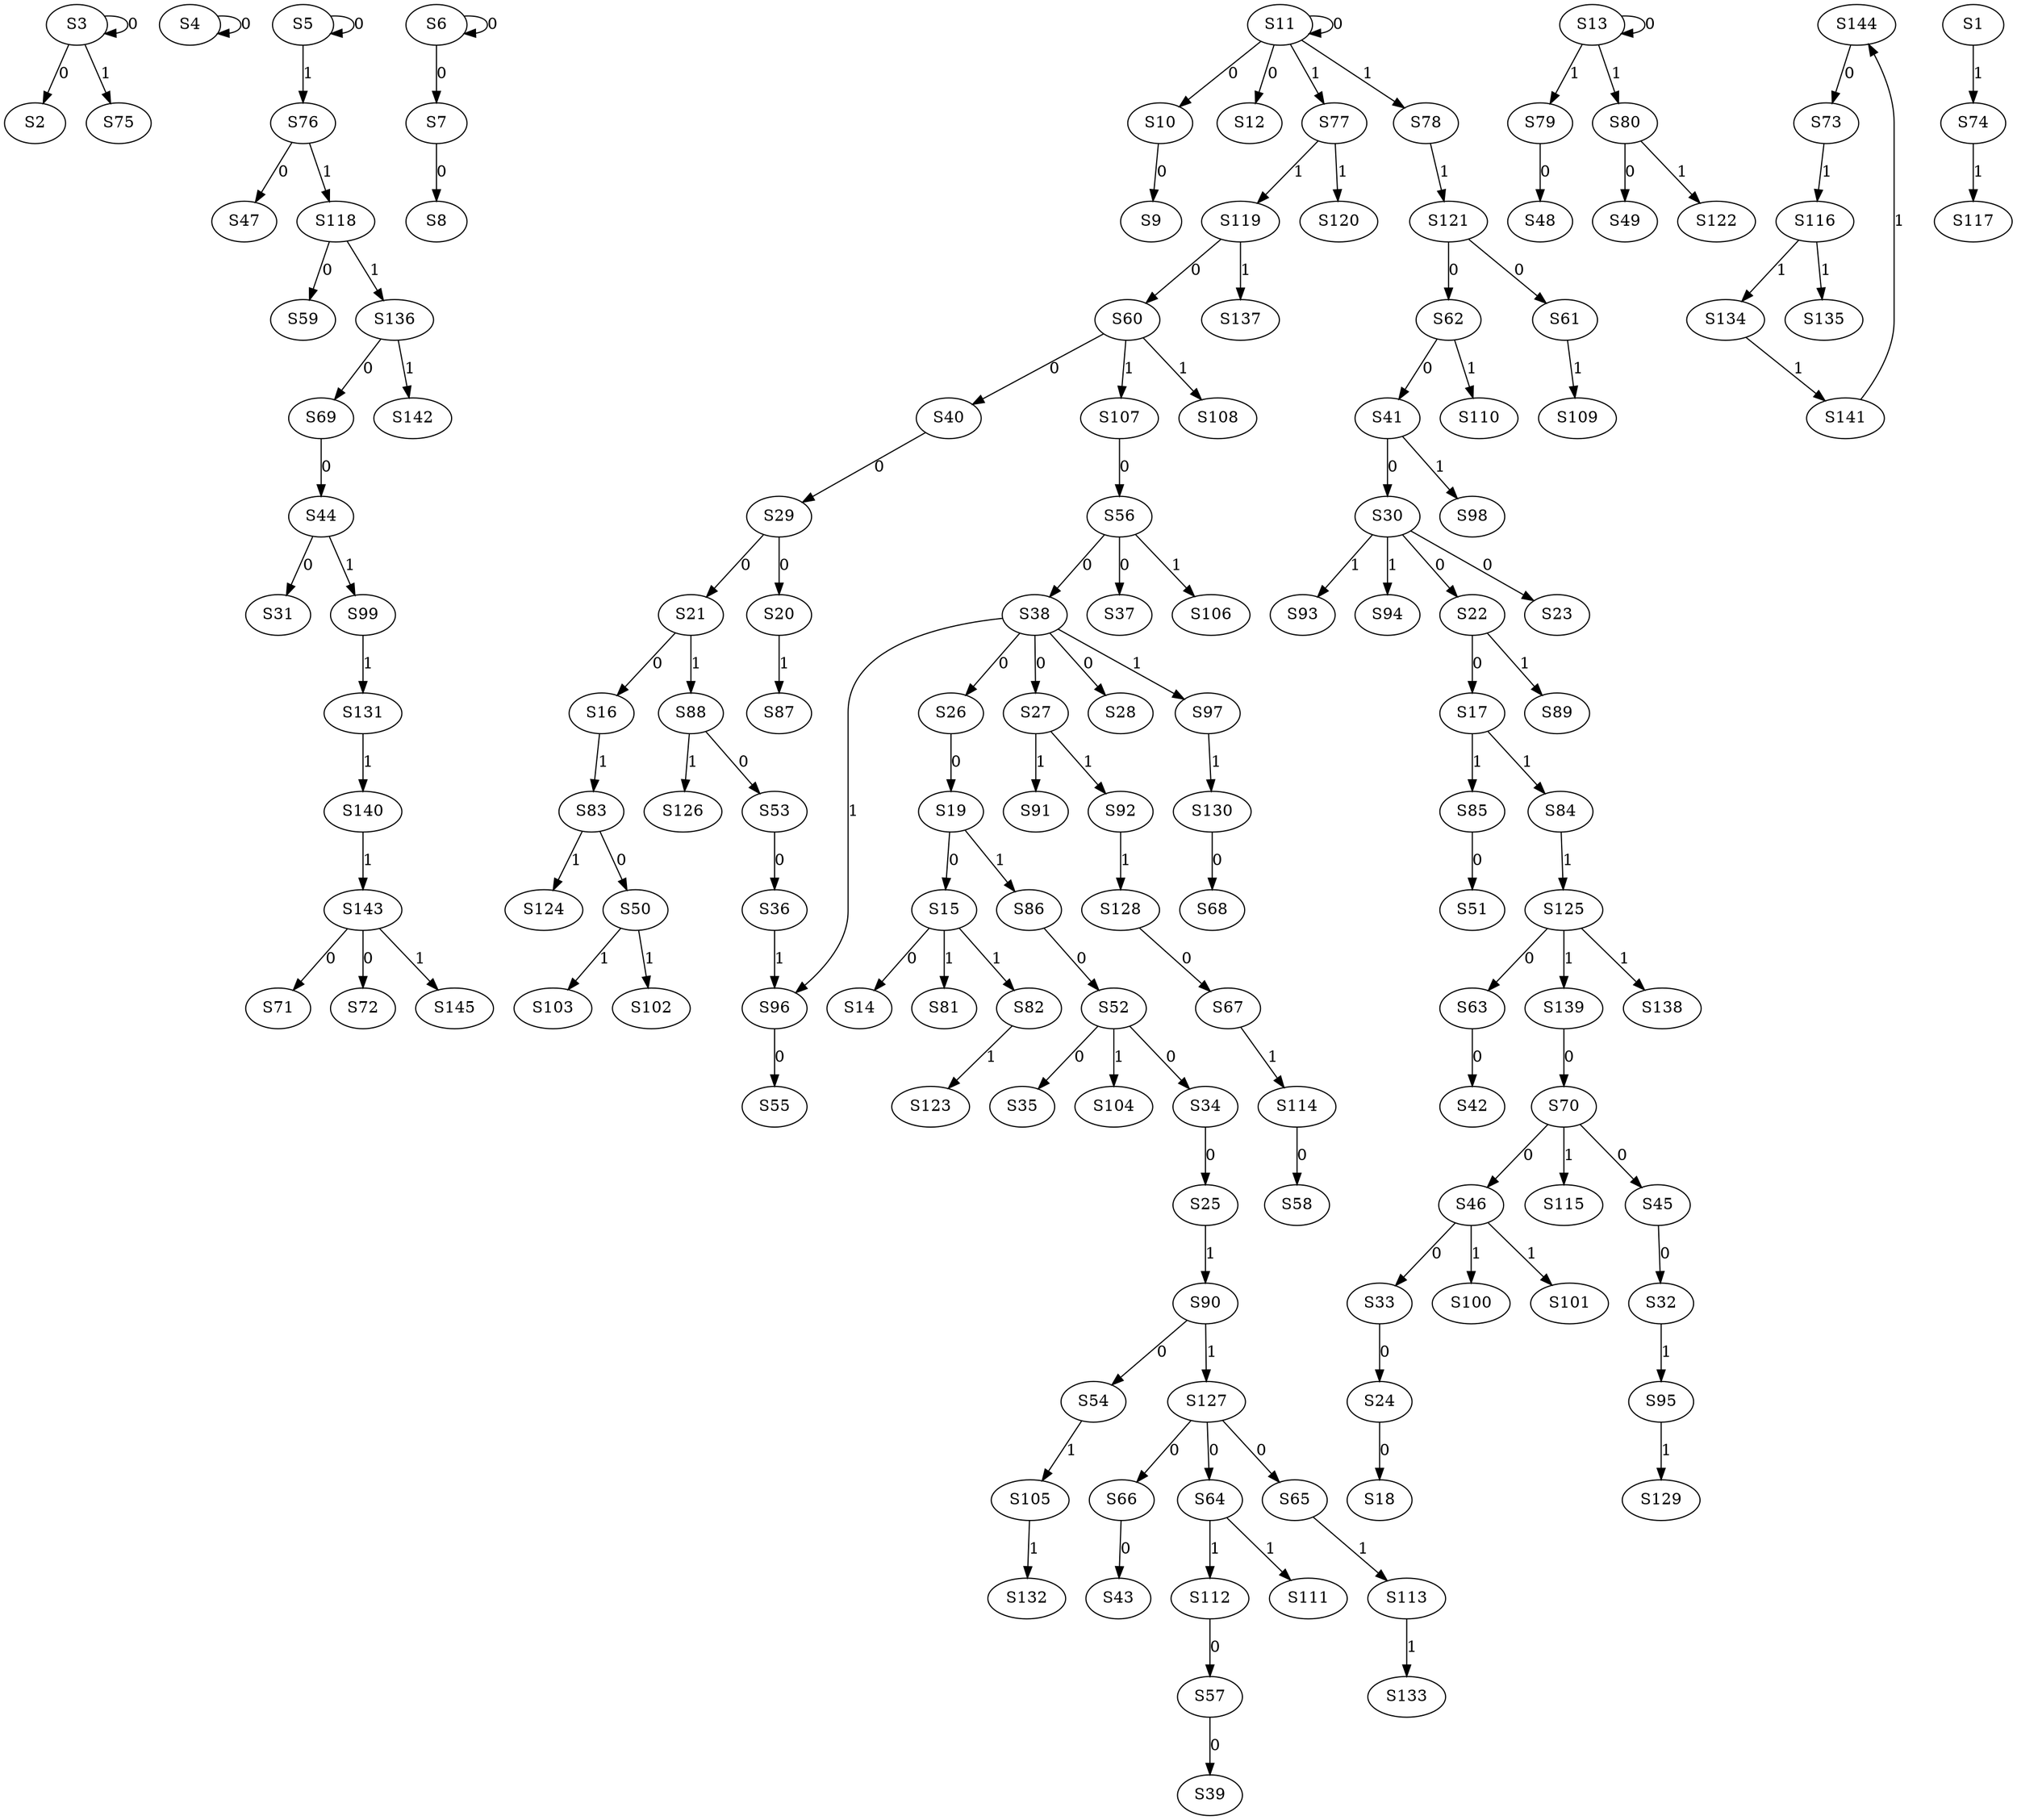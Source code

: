 strict digraph {
	S3 -> S2 [ label = 0 ];
	S3 -> S3 [ label = 0 ];
	S4 -> S4 [ label = 0 ];
	S5 -> S5 [ label = 0 ];
	S6 -> S6 [ label = 0 ];
	S6 -> S7 [ label = 0 ];
	S7 -> S8 [ label = 0 ];
	S10 -> S9 [ label = 0 ];
	S11 -> S10 [ label = 0 ];
	S11 -> S11 [ label = 0 ];
	S11 -> S12 [ label = 0 ];
	S13 -> S13 [ label = 0 ];
	S15 -> S14 [ label = 0 ];
	S19 -> S15 [ label = 0 ];
	S21 -> S16 [ label = 0 ];
	S22 -> S17 [ label = 0 ];
	S24 -> S18 [ label = 0 ];
	S26 -> S19 [ label = 0 ];
	S29 -> S20 [ label = 0 ];
	S29 -> S21 [ label = 0 ];
	S30 -> S22 [ label = 0 ];
	S30 -> S23 [ label = 0 ];
	S33 -> S24 [ label = 0 ];
	S34 -> S25 [ label = 0 ];
	S38 -> S26 [ label = 0 ];
	S38 -> S27 [ label = 0 ];
	S38 -> S28 [ label = 0 ];
	S40 -> S29 [ label = 0 ];
	S41 -> S30 [ label = 0 ];
	S44 -> S31 [ label = 0 ];
	S45 -> S32 [ label = 0 ];
	S46 -> S33 [ label = 0 ];
	S52 -> S34 [ label = 0 ];
	S52 -> S35 [ label = 0 ];
	S53 -> S36 [ label = 0 ];
	S56 -> S37 [ label = 0 ];
	S56 -> S38 [ label = 0 ];
	S57 -> S39 [ label = 0 ];
	S60 -> S40 [ label = 0 ];
	S62 -> S41 [ label = 0 ];
	S63 -> S42 [ label = 0 ];
	S66 -> S43 [ label = 0 ];
	S69 -> S44 [ label = 0 ];
	S70 -> S45 [ label = 0 ];
	S70 -> S46 [ label = 0 ];
	S76 -> S47 [ label = 0 ];
	S79 -> S48 [ label = 0 ];
	S80 -> S49 [ label = 0 ];
	S83 -> S50 [ label = 0 ];
	S85 -> S51 [ label = 0 ];
	S86 -> S52 [ label = 0 ];
	S88 -> S53 [ label = 0 ];
	S90 -> S54 [ label = 0 ];
	S96 -> S55 [ label = 0 ];
	S107 -> S56 [ label = 0 ];
	S112 -> S57 [ label = 0 ];
	S114 -> S58 [ label = 0 ];
	S118 -> S59 [ label = 0 ];
	S119 -> S60 [ label = 0 ];
	S121 -> S61 [ label = 0 ];
	S121 -> S62 [ label = 0 ];
	S125 -> S63 [ label = 0 ];
	S127 -> S64 [ label = 0 ];
	S127 -> S65 [ label = 0 ];
	S127 -> S66 [ label = 0 ];
	S128 -> S67 [ label = 0 ];
	S130 -> S68 [ label = 0 ];
	S136 -> S69 [ label = 0 ];
	S139 -> S70 [ label = 0 ];
	S143 -> S71 [ label = 0 ];
	S143 -> S72 [ label = 0 ];
	S144 -> S73 [ label = 0 ];
	S1 -> S74 [ label = 1 ];
	S3 -> S75 [ label = 1 ];
	S5 -> S76 [ label = 1 ];
	S11 -> S77 [ label = 1 ];
	S11 -> S78 [ label = 1 ];
	S13 -> S79 [ label = 1 ];
	S13 -> S80 [ label = 1 ];
	S15 -> S81 [ label = 1 ];
	S15 -> S82 [ label = 1 ];
	S16 -> S83 [ label = 1 ];
	S17 -> S84 [ label = 1 ];
	S17 -> S85 [ label = 1 ];
	S19 -> S86 [ label = 1 ];
	S20 -> S87 [ label = 1 ];
	S21 -> S88 [ label = 1 ];
	S22 -> S89 [ label = 1 ];
	S25 -> S90 [ label = 1 ];
	S27 -> S91 [ label = 1 ];
	S27 -> S92 [ label = 1 ];
	S30 -> S93 [ label = 1 ];
	S30 -> S94 [ label = 1 ];
	S32 -> S95 [ label = 1 ];
	S36 -> S96 [ label = 1 ];
	S38 -> S97 [ label = 1 ];
	S41 -> S98 [ label = 1 ];
	S44 -> S99 [ label = 1 ];
	S46 -> S100 [ label = 1 ];
	S46 -> S101 [ label = 1 ];
	S50 -> S102 [ label = 1 ];
	S50 -> S103 [ label = 1 ];
	S52 -> S104 [ label = 1 ];
	S54 -> S105 [ label = 1 ];
	S56 -> S106 [ label = 1 ];
	S60 -> S107 [ label = 1 ];
	S60 -> S108 [ label = 1 ];
	S61 -> S109 [ label = 1 ];
	S62 -> S110 [ label = 1 ];
	S64 -> S111 [ label = 1 ];
	S64 -> S112 [ label = 1 ];
	S65 -> S113 [ label = 1 ];
	S67 -> S114 [ label = 1 ];
	S70 -> S115 [ label = 1 ];
	S73 -> S116 [ label = 1 ];
	S74 -> S117 [ label = 1 ];
	S76 -> S118 [ label = 1 ];
	S77 -> S119 [ label = 1 ];
	S77 -> S120 [ label = 1 ];
	S78 -> S121 [ label = 1 ];
	S80 -> S122 [ label = 1 ];
	S82 -> S123 [ label = 1 ];
	S83 -> S124 [ label = 1 ];
	S84 -> S125 [ label = 1 ];
	S88 -> S126 [ label = 1 ];
	S90 -> S127 [ label = 1 ];
	S92 -> S128 [ label = 1 ];
	S95 -> S129 [ label = 1 ];
	S97 -> S130 [ label = 1 ];
	S99 -> S131 [ label = 1 ];
	S105 -> S132 [ label = 1 ];
	S113 -> S133 [ label = 1 ];
	S116 -> S134 [ label = 1 ];
	S116 -> S135 [ label = 1 ];
	S118 -> S136 [ label = 1 ];
	S119 -> S137 [ label = 1 ];
	S125 -> S138 [ label = 1 ];
	S125 -> S139 [ label = 1 ];
	S131 -> S140 [ label = 1 ];
	S134 -> S141 [ label = 1 ];
	S136 -> S142 [ label = 1 ];
	S140 -> S143 [ label = 1 ];
	S141 -> S144 [ label = 1 ];
	S143 -> S145 [ label = 1 ];
	S38 -> S96 [ label = 1 ];
}
